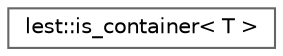 digraph "Graphical Class Hierarchy"
{
 // LATEX_PDF_SIZE
  bgcolor="transparent";
  edge [fontname=Helvetica,fontsize=10,labelfontname=Helvetica,labelfontsize=10];
  node [fontname=Helvetica,fontsize=10,shape=box,height=0.2,width=0.4];
  rankdir="LR";
  Node0 [id="Node000000",label="lest::is_container\< T \>",height=0.2,width=0.4,color="grey40", fillcolor="white", style="filled",URL="$structlest_1_1is__container.html",tooltip=" "];
}
